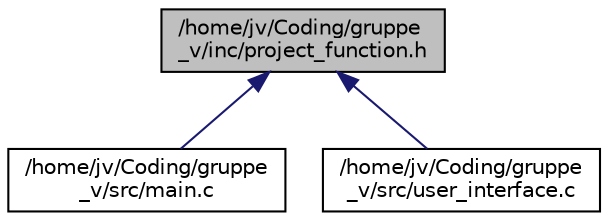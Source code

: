 digraph "/home/jv/Coding/gruppe_v/inc/project_function.h"
{
 // LATEX_PDF_SIZE
  edge [fontname="Helvetica",fontsize="10",labelfontname="Helvetica",labelfontsize="10"];
  node [fontname="Helvetica",fontsize="10",shape=record];
  Node1 [label="/home/jv/Coding/gruppe\l_v/inc/project_function.h",height=0.2,width=0.4,color="black", fillcolor="grey75", style="filled", fontcolor="black",tooltip="Contains all structs and prototypes of implemented functions."];
  Node1 -> Node2 [dir="back",color="midnightblue",fontsize="10",style="solid"];
  Node2 [label="/home/jv/Coding/gruppe\l_v/src/main.c",height=0.2,width=0.4,color="black", fillcolor="white", style="filled",URL="$main_8c.html",tooltip="executes main gtk graphical user interface"];
  Node1 -> Node3 [dir="back",color="midnightblue",fontsize="10",style="solid"];
  Node3 [label="/home/jv/Coding/gruppe\l_v/src/user_interface.c",height=0.2,width=0.4,color="black", fillcolor="white", style="filled",URL="$user__interface_8c.html",tooltip="Contains GTK GUI Descriptions and Algorithms for 1. Pattern Generating | 2. Student ID Input | 3...."];
}
